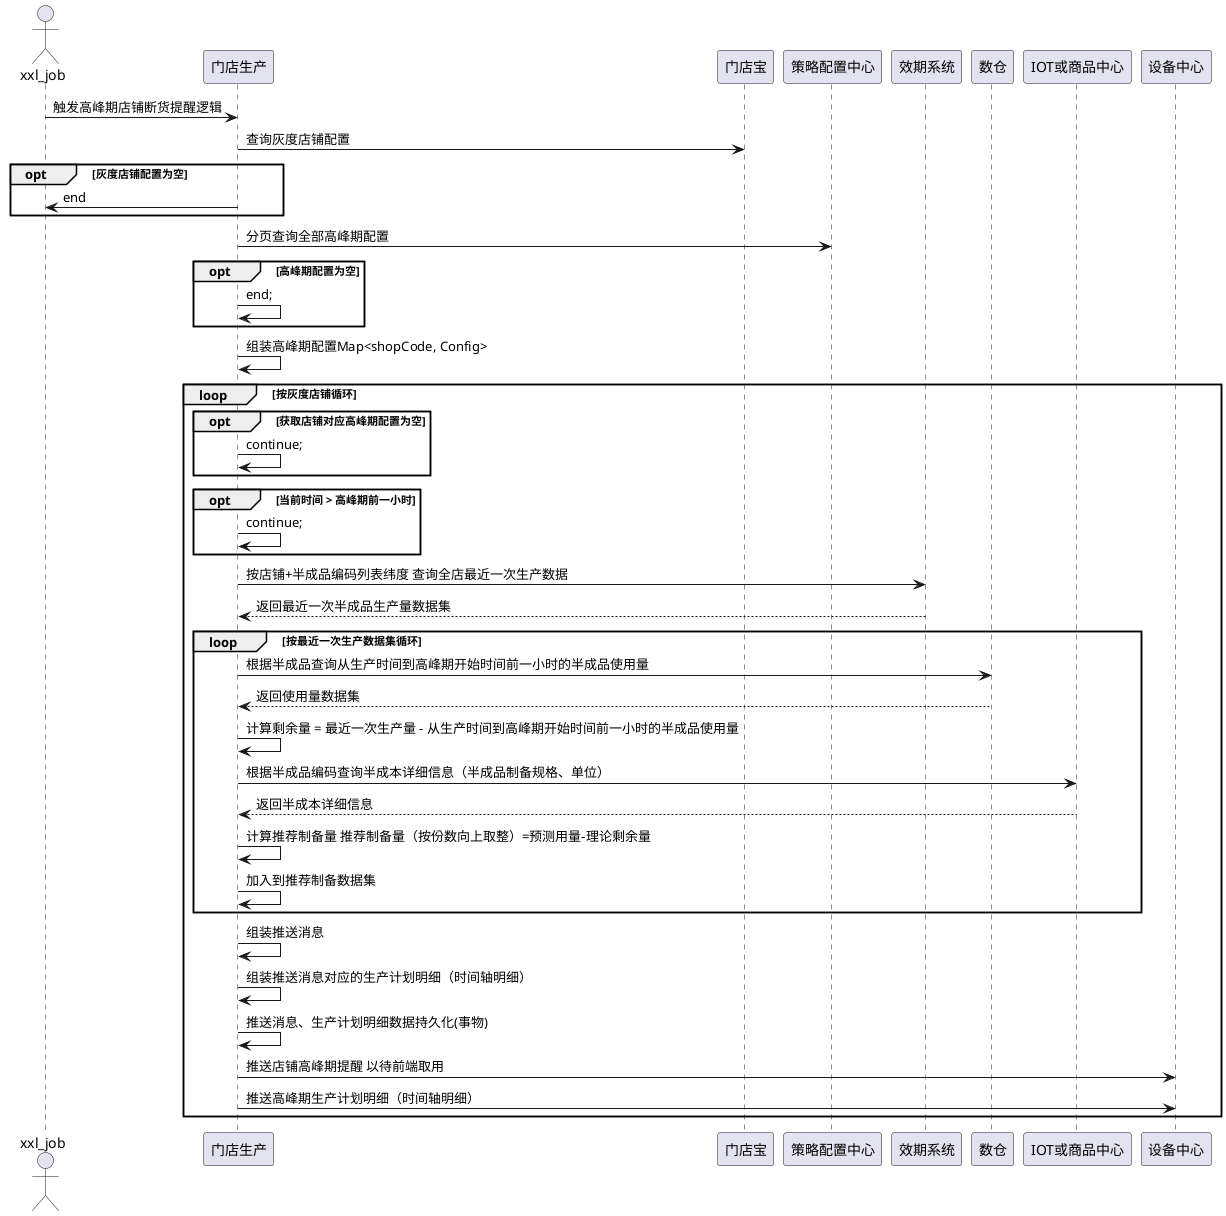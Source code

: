 @startuml
'https://plantuml.com/sequence-diagram

actor xxl_job
xxl_job -> 门店生产: 触发高峰期店铺断货提醒逻辑
门店生产 -> 门店宝: 查询灰度店铺配置
opt 灰度店铺配置为空
门店生产 -> xxl_job: end
end
门店生产 -> 策略配置中心: 分页查询全部高峰期配置
opt 高峰期配置为空
    门店生产 -> 门店生产: end;
end
门店生产 -> 门店生产: 组装高峰期配置Map<shopCode, Config>
loop 按灰度店铺循环
    opt 获取店铺对应高峰期配置为空
    门店生产 -> 门店生产: continue;
    end
    opt 当前时间 > 高峰期前一小时
    门店生产 -> 门店生产: continue;
    end
    门店生产 -> 效期系统: 按店铺+半成品编码列表纬度 查询全店最近一次生产数据
    效期系统 --> 门店生产: 返回最近一次半成品生产量数据集
        loop 按最近一次生产数据集循环
        门店生产 -> 数仓: 根据半成品查询从生产时间到高峰期开始时间前一小时的半成品使用量
        数仓 --> 门店生产: 返回使用量数据集
        门店生产 -> 门店生产: 计算剩余量 = 最近一次生产量 - 从生产时间到高峰期开始时间前一小时的半成品使用量
        门店生产 -> IOT或商品中心: 根据半成品编码查询半成本详细信息（半成品制备规格、单位）
        IOT或商品中心 --> 门店生产: 返回半成本详细信息
        门店生产 -> 门店生产: 计算推荐制备量 推荐制备量（按份数向上取整）=预测用量-理论剩余量
        门店生产 -> 门店生产: 加入到推荐制备数据集
        end
		门店生产 -> 门店生产: 组装推送消息
		门店生产 -> 门店生产: 组装推送消息对应的生产计划明细（时间轴明细）
		门店生产 -> 门店生产: 推送消息、生产计划明细数据持久化(事物)
        门店生产 -> 设备中心: 推送店铺高峰期提醒 以待前端取用
		门店生产 -> 设备中心: 推送高峰期生产计划明细（时间轴明细）
end
@enduml